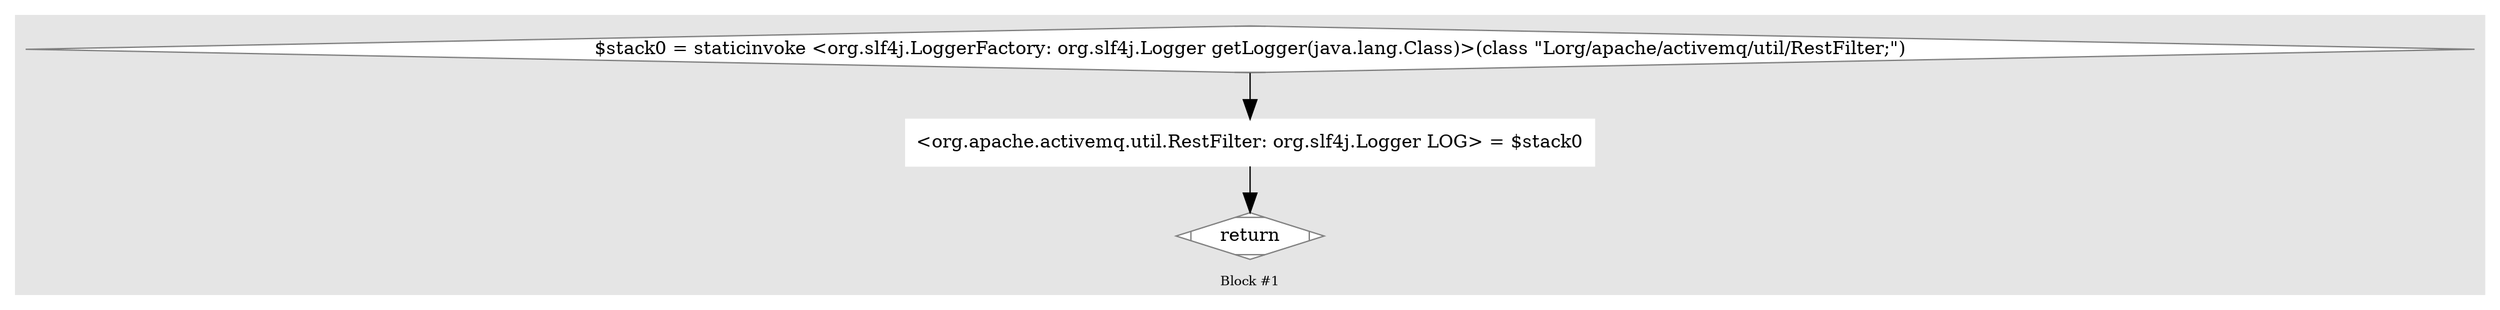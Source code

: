 digraph G {
	compound=true
	labelloc=b
	style=filled
	color=gray90
	node [shape=box,style=filled,color=white]
	edge [fontsize=10,arrowsize=1.5,fontcolor=grey40]
	fontsize=10

//  lines [53: 53] 
	subgraph cluster_26970580 { 
		label = "Block #1"
		351417028[label="$stack0 = staticinvoke &lt;org.slf4j.LoggerFactory: org.slf4j.Logger getLogger(java.lang.Class)&gt;(class &quot;Lorg/apache/activemq/util/RestFilter;&quot;)",shape=Mdiamond,color=grey50,fillcolor=white]
		331122245[label="&lt;org.apache.activemq.util.RestFilter: org.slf4j.Logger LOG&gt; = $stack0"]
		817299424[label="return",shape=Mdiamond,color=grey50,fillcolor=white]

		351417028 -> 331122245 -> 817299424
	}

}